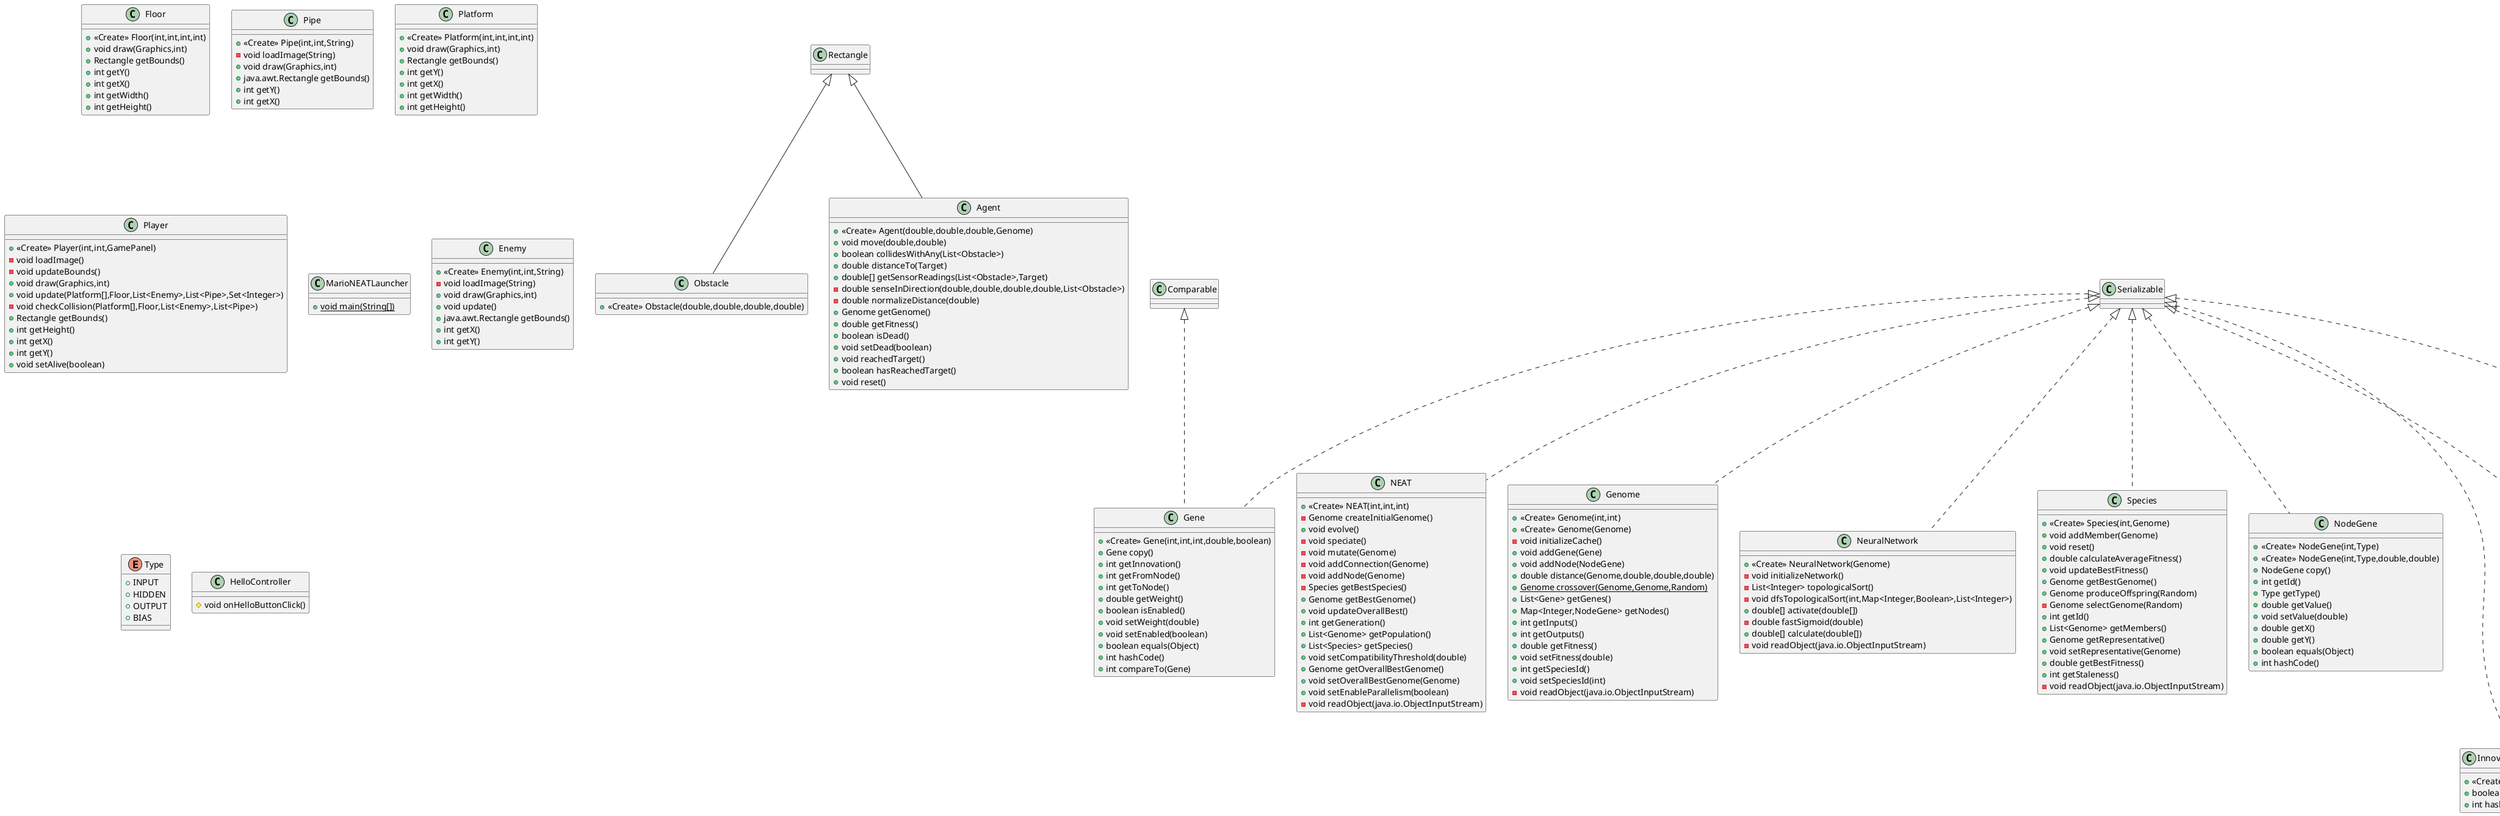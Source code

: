 @startuml
class Obstacle {
+ <<Create>> Obstacle(double,double,double,double)
}

class NEAT {
+ <<Create>> NEAT(int,int,int)
- Genome createInitialGenome()
+ void evolve()
- void speciate()
- void mutate(Genome)
- void addConnection(Genome)
- void addNode(Genome)
- Species getBestSpecies()
+ Genome getBestGenome()
+ void updateOverallBest()
+ int getGeneration()
+ List<Genome> getPopulation()
+ List<Species> getSpecies()
+ void setCompatibilityThreshold(double)
+ Genome getOverallBestGenome()
+ void setOverallBestGenome(Genome)
+ void setEnableParallelism(boolean)
- void readObject(java.io.ObjectInputStream)
}

class Floor {
+ <<Create>> Floor(int,int,int,int)
+ void draw(Graphics,int)
+ Rectangle getBounds()
+ int getY()
+ int getX()
+ int getWidth()
+ int getHeight()
}

class MarioGameFrame {
+ <<Create>> MarioGameFrame(NEAT,int,BiConsumer<NEAT,Integer>)
- JPanel createControlPanel()
- void initializeGeneration()
- void updateActiveGamePanel(int)
- void startTraining()
+ void actionPerformed(ActionEvent)
- void updateSimulation()
- void processSingleAgent(int)
- double[] getInputsFromGameState(GamePanel,int)
- double raycast(GamePanel,int,int,int)
- double[] findNearestEnemy(GamePanel,Player)
- boolean isOnGround(GamePanel,Player)
- void finalizeGeneration()
+ void dispose()
+ NEAT getNeat()
+ int getCurrentGeneration()
}

class Gene {
+ <<Create>> Gene(int,int,int,double,boolean)
+ Gene copy()
+ int getInnovation()
+ int getFromNode()
+ int getToNode()
+ double getWeight()
+ boolean isEnabled()
+ void setWeight(double)
+ void setEnabled(boolean)
+ boolean equals(Object)
+ int hashCode()
+ int compareTo(Gene)
}

class Agent {
+ <<Create>> Agent(double,double,double,Genome)
+ void move(double,double)
+ boolean collidesWithAny(List<Obstacle>)
+ double distanceTo(Target)
+ double[] getSensorReadings(List<Obstacle>,Target)
- double senseInDirection(double,double,double,double,List<Obstacle>)
- double normalizeDistance(double)
+ Genome getGenome()
+ double getFitness()
+ boolean isDead()
+ void setDead(boolean)
+ void reachedTarget()
+ boolean hasReachedTarget()
+ void reset()
}

class Pipe {
+ <<Create>> Pipe(int,int,String)
- void loadImage(String)
+ void draw(Graphics,int)
+ java.awt.Rectangle getBounds()
+ int getY()
+ int getX()
}

class Platform {
+ <<Create>> Platform(int,int,int,int)
+ void draw(Graphics,int)
+ Rectangle getBounds()
+ int getY()
+ int getX()
+ int getWidth()
+ int getHeight()
}

class Player {
+ <<Create>> Player(int,int,GamePanel)
- void loadImage()
- void updateBounds()
+ void draw(Graphics,int)
+ void update(Platform[],Floor,List<Enemy>,List<Pipe>,Set<Integer>)
- void checkCollision(Platform[],Floor,List<Enemy>,List<Pipe>)
+ Rectangle getBounds()
+ int getHeight()
+ int getX()
+ int getY()
+ void setAlive(boolean)
}

class NeuralNetwork {
+ <<Create>> NeuralNetwork(Genome)
- void initializeNetwork()
- List<Integer> topologicalSort()
- void dfsTopologicalSort(int,Map<Integer,Boolean>,List<Integer>)
+ double[] activate(double[])
- double fastSigmoid(double)
+ double[] calculate(double[])
- void readObject(java.io.ObjectInputStream)
}

class Target {
+ <<Create>> Target(double,double,double)
}

class MarioNEATLauncher {
+ {static} void main(String[])
}

class GamePanel {
+ <<Create>> GamePanel()
- void loadImage()
- Platform[] createPlatforms()
- List<Enemy> createEnemies()
- List<Pipe> createPipes()
# void paintComponent(Graphics)
- void paintGame(Graphics)
- boolean isVisible(Rectangle,Rectangle)
+ void actionPerformed(ActionEvent)
- void updateCamera()
+ void keyPressed(KeyEvent)
+ void keyReleased(KeyEvent)
+ void keyTyped(KeyEvent)
+ void gameOver()
+ void restartGame()
+ Player getPlayer()
+ Platform[] getPlatforms()
+ Floor getFloor()
+ List<Enemy> getEnemies()
+ List<Pipe> getPipes()
+ boolean isGameOver()
+ void cleanup()
}

class MarioBestAgentViewer {
+ <<Create>> MarioBestAgentViewer(Genome)
- JPanel createControlPanel()
- void startPlaying()
+ void actionPerformed(ActionEvent)
- void updateGameState()
- double[] getInputsFromGameState()
- double raycast(GamePanel,int,int,int)
- double[] findNearestEnemy(GamePanel,Player)
- boolean isOnGround(GamePanel,Player)
}

class HelloApplication {
+ void start(Stage)
+ {static} void main(String[])
}

class Genome {
+ <<Create>> Genome(int,int)
+ <<Create>> Genome(Genome)
- void initializeCache()
+ void addGene(Gene)
+ void addNode(NodeGene)
+ double distance(Genome,double,double,double)
+ {static} Genome crossover(Genome,Genome,Random)
+ List<Gene> getGenes()
+ Map<Integer,NodeGene> getNodes()
+ int getInputs()
+ int getOutputs()
+ double getFitness()
+ void setFitness(double)
+ int getSpeciesId()
+ void setSpeciesId(int)
- void readObject(java.io.ObjectInputStream)
}

class MainWindow {
+ <<Create>> MainWindow()
+ {static} void main(String[])
- void openTrainingMode()
- void openPlayBestMode()
- Genome loadBestGenome()
- void saveTrainingState()
- void loadTrainingState()
}

class MainWindow$TrainingState {
+ <<Create>> TrainingState(NEAT,int)
+ NEAT getNeat()
+ int getGeneration()
}

class Enemy {
+ <<Create>> Enemy(int,int,String)
- void loadImage(String)
+ void draw(Graphics,int)
+ void update()
+ java.awt.Rectangle getBounds()
+ int getX()
+ int getY()
}

class NodeGene {
+ <<Create>> NodeGene(int,Type)
+ <<Create>> NodeGene(int,Type,double,double)
+ NodeGene copy()
+ int getId()
+ Type getType()
+ double getValue()
+ void setValue(double)
+ double getX()
+ double getY()
+ boolean equals(Object)
+ int hashCode()
}

enum Type {
+  INPUT
+  HIDDEN
+  OUTPUT
+  BIAS
}

class InnovationTracker {
+ <<Create>> InnovationTracker(int)
+ int getInnovationNumber(int,int)
+ int getNextNodeId()
+ void reset()
- void readObject(java.io.ObjectInputStream)
}

class InnovationTracker$ConnectionKey {
+ <<Create>> ConnectionKey(int,int)
+ boolean equals(Object)
+ int hashCode()
}

class MarioPlayBestMode {
+ <<Create>> MarioPlayBestMode(Genome,Runnable)
- JPanel createControlPanel()
- void startPlaying()
+ void actionPerformed(ActionEvent)
- void updateGameState()
- double[] getInputsFromGameState()
- double raycast(int,int,int)
- double[] findNearestEnemy(Player)
- boolean isOnGround(Player)
}

class Species {
+ <<Create>> Species(int,Genome)
+ void addMember(Genome)
+ void reset()
+ double calculateAverageFitness()
+ void updateBestFitness()
+ Genome getBestGenome()
+ Genome produceOffspring(Random)
- Genome selectGenome(Random)
+ int getId()
+ List<Genome> getMembers()
+ Genome getRepresentative()
+ void setRepresentative(Genome)
+ double getBestFitness()
+ int getStaleness()
- void readObject(java.io.ObjectInputStream)
}

class HelloController {
# void onHelloButtonClick()
}



Rectangle <|-- Obstacle
Serializable <|.. NEAT
ActionListener <|.. MarioGameFrame
JFrame <|-- MarioGameFrame
Comparable <|.. Gene
Serializable <|.. Gene
Rectangle <|-- Agent
Serializable <|.. NeuralNetwork
Circle <|-- Target
ActionListener <|.. GamePanel
KeyListener <|.. GamePanel
JPanel <|-- GamePanel
ActionListener <|.. MarioBestAgentViewer
JFrame <|-- MarioBestAgentViewer
Application <|-- HelloApplication
Serializable <|.. Genome
JFrame <|-- MainWindow
MainWindow +.. MainWindow$TrainingState
Serializable <|.. MainWindow$TrainingState
Serializable <|.. NodeGene
Serializable <|.. InnovationTracker
InnovationTracker +.. InnovationTracker$ConnectionKey
Serializable <|.. InnovationTracker$ConnectionKey
ActionListener <|.. MarioPlayBestMode
JFrame <|-- MarioPlayBestMode
Serializable <|.. Species
@enduml